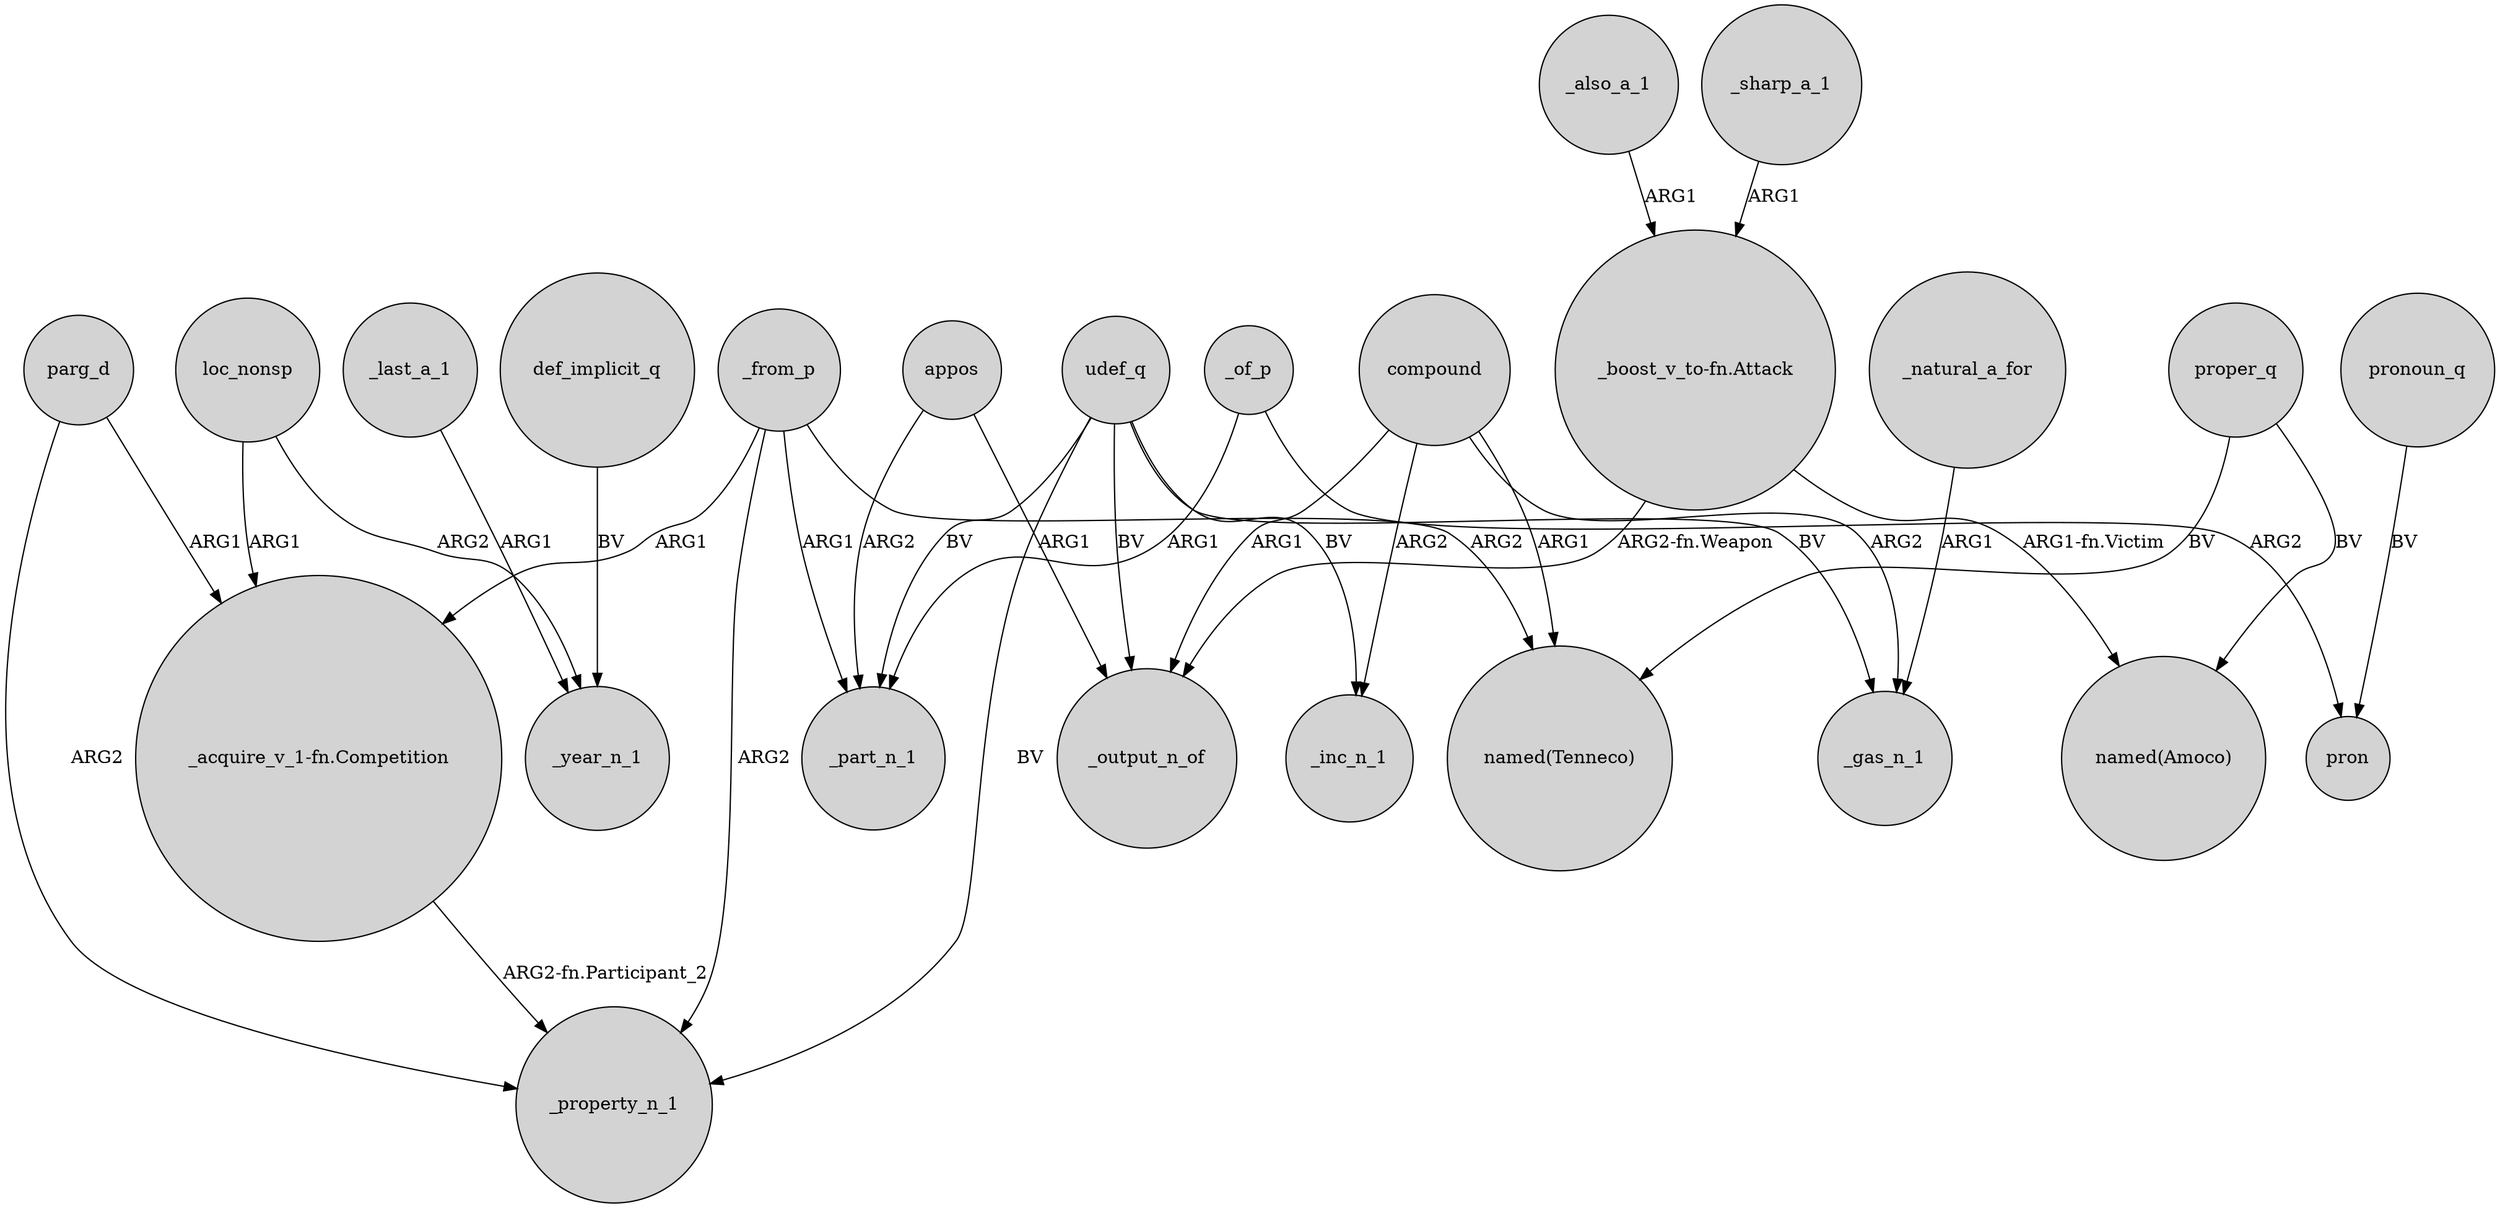 digraph {
	node [shape=circle style=filled]
	"_boost_v_to-fn.Attack" -> _output_n_of [label="ARG2-fn.Weapon"]
	appos -> _part_n_1 [label=ARG2]
	_from_p -> _property_n_1 [label=ARG2]
	def_implicit_q -> _year_n_1 [label=BV]
	proper_q -> "named(Amoco)" [label=BV]
	compound -> _gas_n_1 [label=ARG2]
	"_boost_v_to-fn.Attack" -> "named(Amoco)" [label="ARG1-fn.Victim"]
	compound -> "named(Tenneco)" [label=ARG1]
	_from_p -> "_acquire_v_1-fn.Competition" [label=ARG1]
	loc_nonsp -> _year_n_1 [label=ARG2]
	_from_p -> "named(Tenneco)" [label=ARG2]
	udef_q -> _output_n_of [label=BV]
	_of_p -> pron [label=ARG2]
	pronoun_q -> pron [label=BV]
	udef_q -> _inc_n_1 [label=BV]
	compound -> _inc_n_1 [label=ARG2]
	_also_a_1 -> "_boost_v_to-fn.Attack" [label=ARG1]
	proper_q -> "named(Tenneco)" [label=BV]
	appos -> _output_n_of [label=ARG1]
	udef_q -> _property_n_1 [label=BV]
	parg_d -> _property_n_1 [label=ARG2]
	_last_a_1 -> _year_n_1 [label=ARG1]
	"_acquire_v_1-fn.Competition" -> _property_n_1 [label="ARG2-fn.Participant_2"]
	compound -> _output_n_of [label=ARG1]
	_natural_a_for -> _gas_n_1 [label=ARG1]
	parg_d -> "_acquire_v_1-fn.Competition" [label=ARG1]
	_sharp_a_1 -> "_boost_v_to-fn.Attack" [label=ARG1]
	udef_q -> _part_n_1 [label=BV]
	udef_q -> _gas_n_1 [label=BV]
	_of_p -> _part_n_1 [label=ARG1]
	_from_p -> _part_n_1 [label=ARG1]
	loc_nonsp -> "_acquire_v_1-fn.Competition" [label=ARG1]
}

